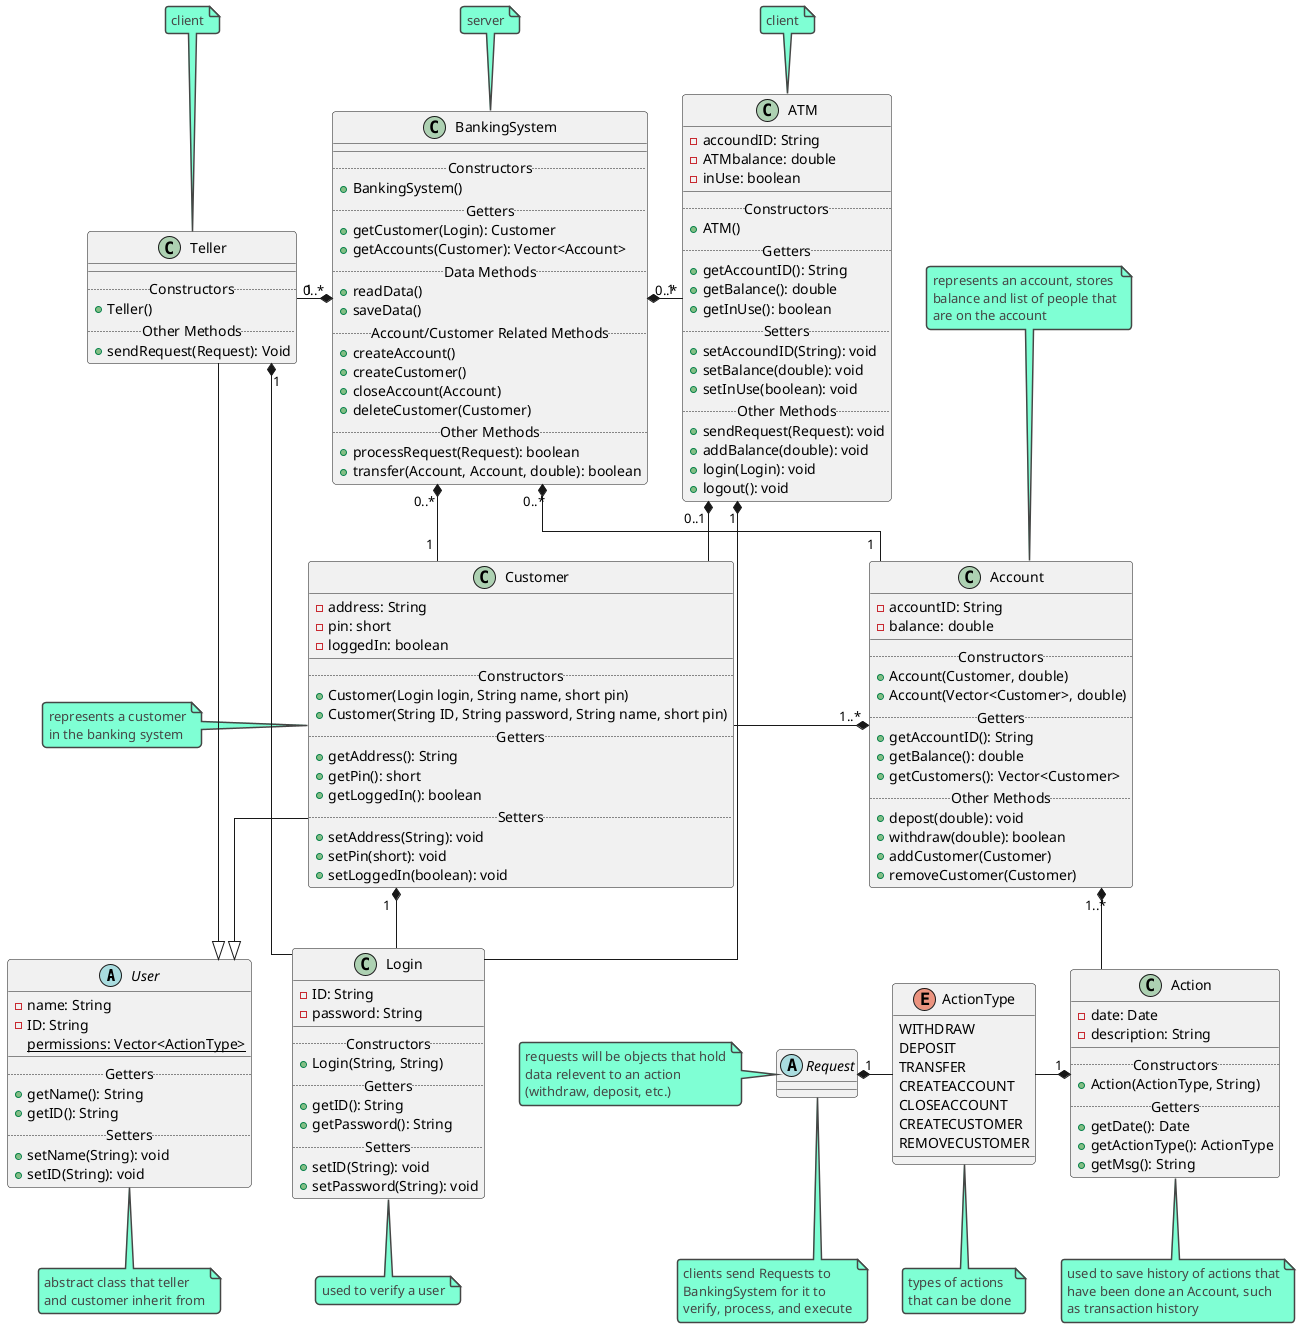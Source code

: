 @startuml Banking System
'#Major Classes
'#--------------------------------------------------
abstract class User {
    - name: String
    - ID: String
    {static} permissions: Vector<ActionType>
    __
    .. Getters ..
    + getName(): String
    + getID(): String
    .. Setters ..
    + setName(String): void
    + setID(String): void
}
note bottom: abstract class that teller\nand customer inherit from

class Login {
    - ID: String
    - password: String
    __
    .. Constructors ..
    + Login(String, String)
    .. Getters ..
    + getID(): String
    + getPassword(): String
    .. Setters ..
    + setID(String): void
    + setPassword(String): void
}
note bottom: used to verify a user

class Customer {
    - address: String
    - pin: short
    - loggedIn: boolean
    __
    .. Constructors ..
    + Customer(Login login, String name, short pin)
    + Customer(String ID, String password, String name, short pin)
    .. Getters ..
    + getAddress(): String
    + getPin(): short
    + getLoggedIn(): boolean
    .. Setters ..
    + setAddress(String): void
    + setPin(short): void
    + setLoggedIn(boolean): void
}
note left: represents a customer\nin the banking system
'note bottom: permissions:\nWITHDRAW\nDEPOSIT\nTRANSFER

class Account {
    - accountID: String
    - balance: double
    __
    .. Constructors ..
    + Account(Customer, double)
    + Account(Vector<Customer>, double)
    .. Getters ..
    + getAccountID(): String
    + getBalance(): double
    + getCustomers(): Vector<Customer>
    .. Other Methods..
    + depost(double): void
    + withdraw(double): boolean
    + addCustomer(Customer)
    + removeCustomer(Customer)
}
note top: represents an account, stores\nbalance and list of people that\nare on the account

class Teller {
    __
    .. Constructors ..
    + Teller()
    '.. Getters .. 
    '.. Setters .. 
    .. Other Methods..
    + sendRequest(Request): Void
}
note top: client
'note left: permissions:\nWITHDRAW\nDEPOSIT\nTRANSFER\nCREATEACCOUNT\nCLOSEACCOUNT\nCREATECUSTOMER\nREMOVECUSTOMER

class ATM {
    - accoundID: String
    - ATMbalance: double
    - inUse: boolean
    __
    .. Constructors ..
    + ATM()
    .. Getters ..
    + getAccountID(): String
    + getBalance(): double
    + getInUse(): boolean
    .. Setters ..
    + setAccoundID(String): void
    + setBalance(double): void
    + setInUse(boolean): void
    .. Other Methods..
    + sendRequest(Request): void
    + addBalance(double): void
    + login(Login): void
    + logout(): void
}
note top: client

class BankingSystem {
    __
    .. Constructors ..
    + BankingSystem()
    .. Getters ..
    + getCustomer(Login): Customer
    + getAccounts(Customer): Vector<Account>
    .. Data Methods..
    + readData()
    + saveData()
    .. Account/Customer Related Methods ..
    + createAccount()
    + createCustomer()
    + closeAccount(Account)
    + deleteCustomer(Customer)
    .. Other Methods ..
    + processRequest(Request): boolean
    + transfer(Account, Account, double): boolean
}
note top: server
'note top of BankingSystem: maybe store accounts and customers\nin map in order to search by id



'#Other Classes
'#--------------------------------------------------
enum ActionType {
    WITHDRAW
    DEPOSIT
    TRANSFER
    CREATEACCOUNT
    CLOSEACCOUNT
    CREATECUSTOMER
    REMOVECUSTOMER
}
note bottom: types of actions\nthat can be done

class Action {
    - date: Date
    - description: String
    __
    .. Constructors ..
    + Action(ActionType, String)
    .. Getters ..
    + getDate(): Date
    + getActionType(): ActionType
    + getMsg(): String
}
note bottom: used to save history of actions that\nhave been done an Account, such\nas transaction history
'note top of Action: possibly have other classes\nthat inherit action to store\ndifferent information\n\nmight be able to mergeAction\nand Request

abstract class Request
note left of Request: requests will be objects that hold\ndata relevent to an action\n(withdraw, deposit, etc.)
note bottom of Request: clients send Requests to\nBankingSystem for it to\nverify, process, and execute



'#Class Relations
'#--------------------------------------------------
Account "1..*" *-l- Customer
Account "1..*" *-d- Action

Action "1" *-l- ActionType

BankingSystem "0..*" *-d- "1" Customer
BankingSystem "0..*" *-d- "1" Account
BankingSystem "0..*" *-l- "1" Teller
BankingSystem "0..*" *-r- "1" ATM

Customer -u-* "0..1" ATM

Login -u-* "1" Customer
Login -u-* "1" Teller
Login -u-* "1" ATM

Request "1" *-r- ActionType

User <|-u- Customer
User <|-u- Teller



'#Styling
'#--------------------------------------------------
!theme vibrant

'#remove line curves but the lines are still not straight
'skinparam linetype polyline
'#make the lines straight
skinparam linetype ortho
@enduml















@startuml Request

'#Requests
'#--------------------------------------------------
abstract class Request {
    - date: Date
    - type: ActionType
    - customer: Customer
}

class MoneyRequest {
    - amount: double
    + setType: ActionType
}

class TranserRequest {
    - receivingAccount: Account
}

class WithdrawRequest {
    - amount: double
    + WithdrawRequest(double)
}



'#Styling
'#--------------------------------------------------
!theme reddress-darkgreen

'#remove line curves but the lines are still not straight
'skinparam linetype polyline
'#make the lines straight
skinparam linetype ortho
@enduml
